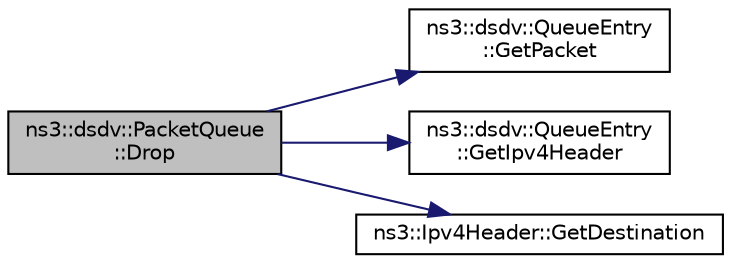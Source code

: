 digraph "ns3::dsdv::PacketQueue::Drop"
{
  edge [fontname="Helvetica",fontsize="10",labelfontname="Helvetica",labelfontsize="10"];
  node [fontname="Helvetica",fontsize="10",shape=record];
  rankdir="LR";
  Node1 [label="ns3::dsdv::PacketQueue\l::Drop",height=0.2,width=0.4,color="black", fillcolor="grey75", style="filled", fontcolor="black"];
  Node1 -> Node2 [color="midnightblue",fontsize="10",style="solid"];
  Node2 [label="ns3::dsdv::QueueEntry\l::GetPacket",height=0.2,width=0.4,color="black", fillcolor="white", style="filled",URL="$da/d9b/classns3_1_1dsdv_1_1QueueEntry.html#aa00a73a28bca40c3c98f480c627cdfe3"];
  Node1 -> Node3 [color="midnightblue",fontsize="10",style="solid"];
  Node3 [label="ns3::dsdv::QueueEntry\l::GetIpv4Header",height=0.2,width=0.4,color="black", fillcolor="white", style="filled",URL="$da/d9b/classns3_1_1dsdv_1_1QueueEntry.html#aaae5a97e289d2ef3402fae5655f655e2"];
  Node1 -> Node4 [color="midnightblue",fontsize="10",style="solid"];
  Node4 [label="ns3::Ipv4Header::GetDestination",height=0.2,width=0.4,color="black", fillcolor="white", style="filled",URL="$d9/df1/classns3_1_1Ipv4Header.html#a6723c42237bab47f74dd3a0123a9c6d1"];
}
